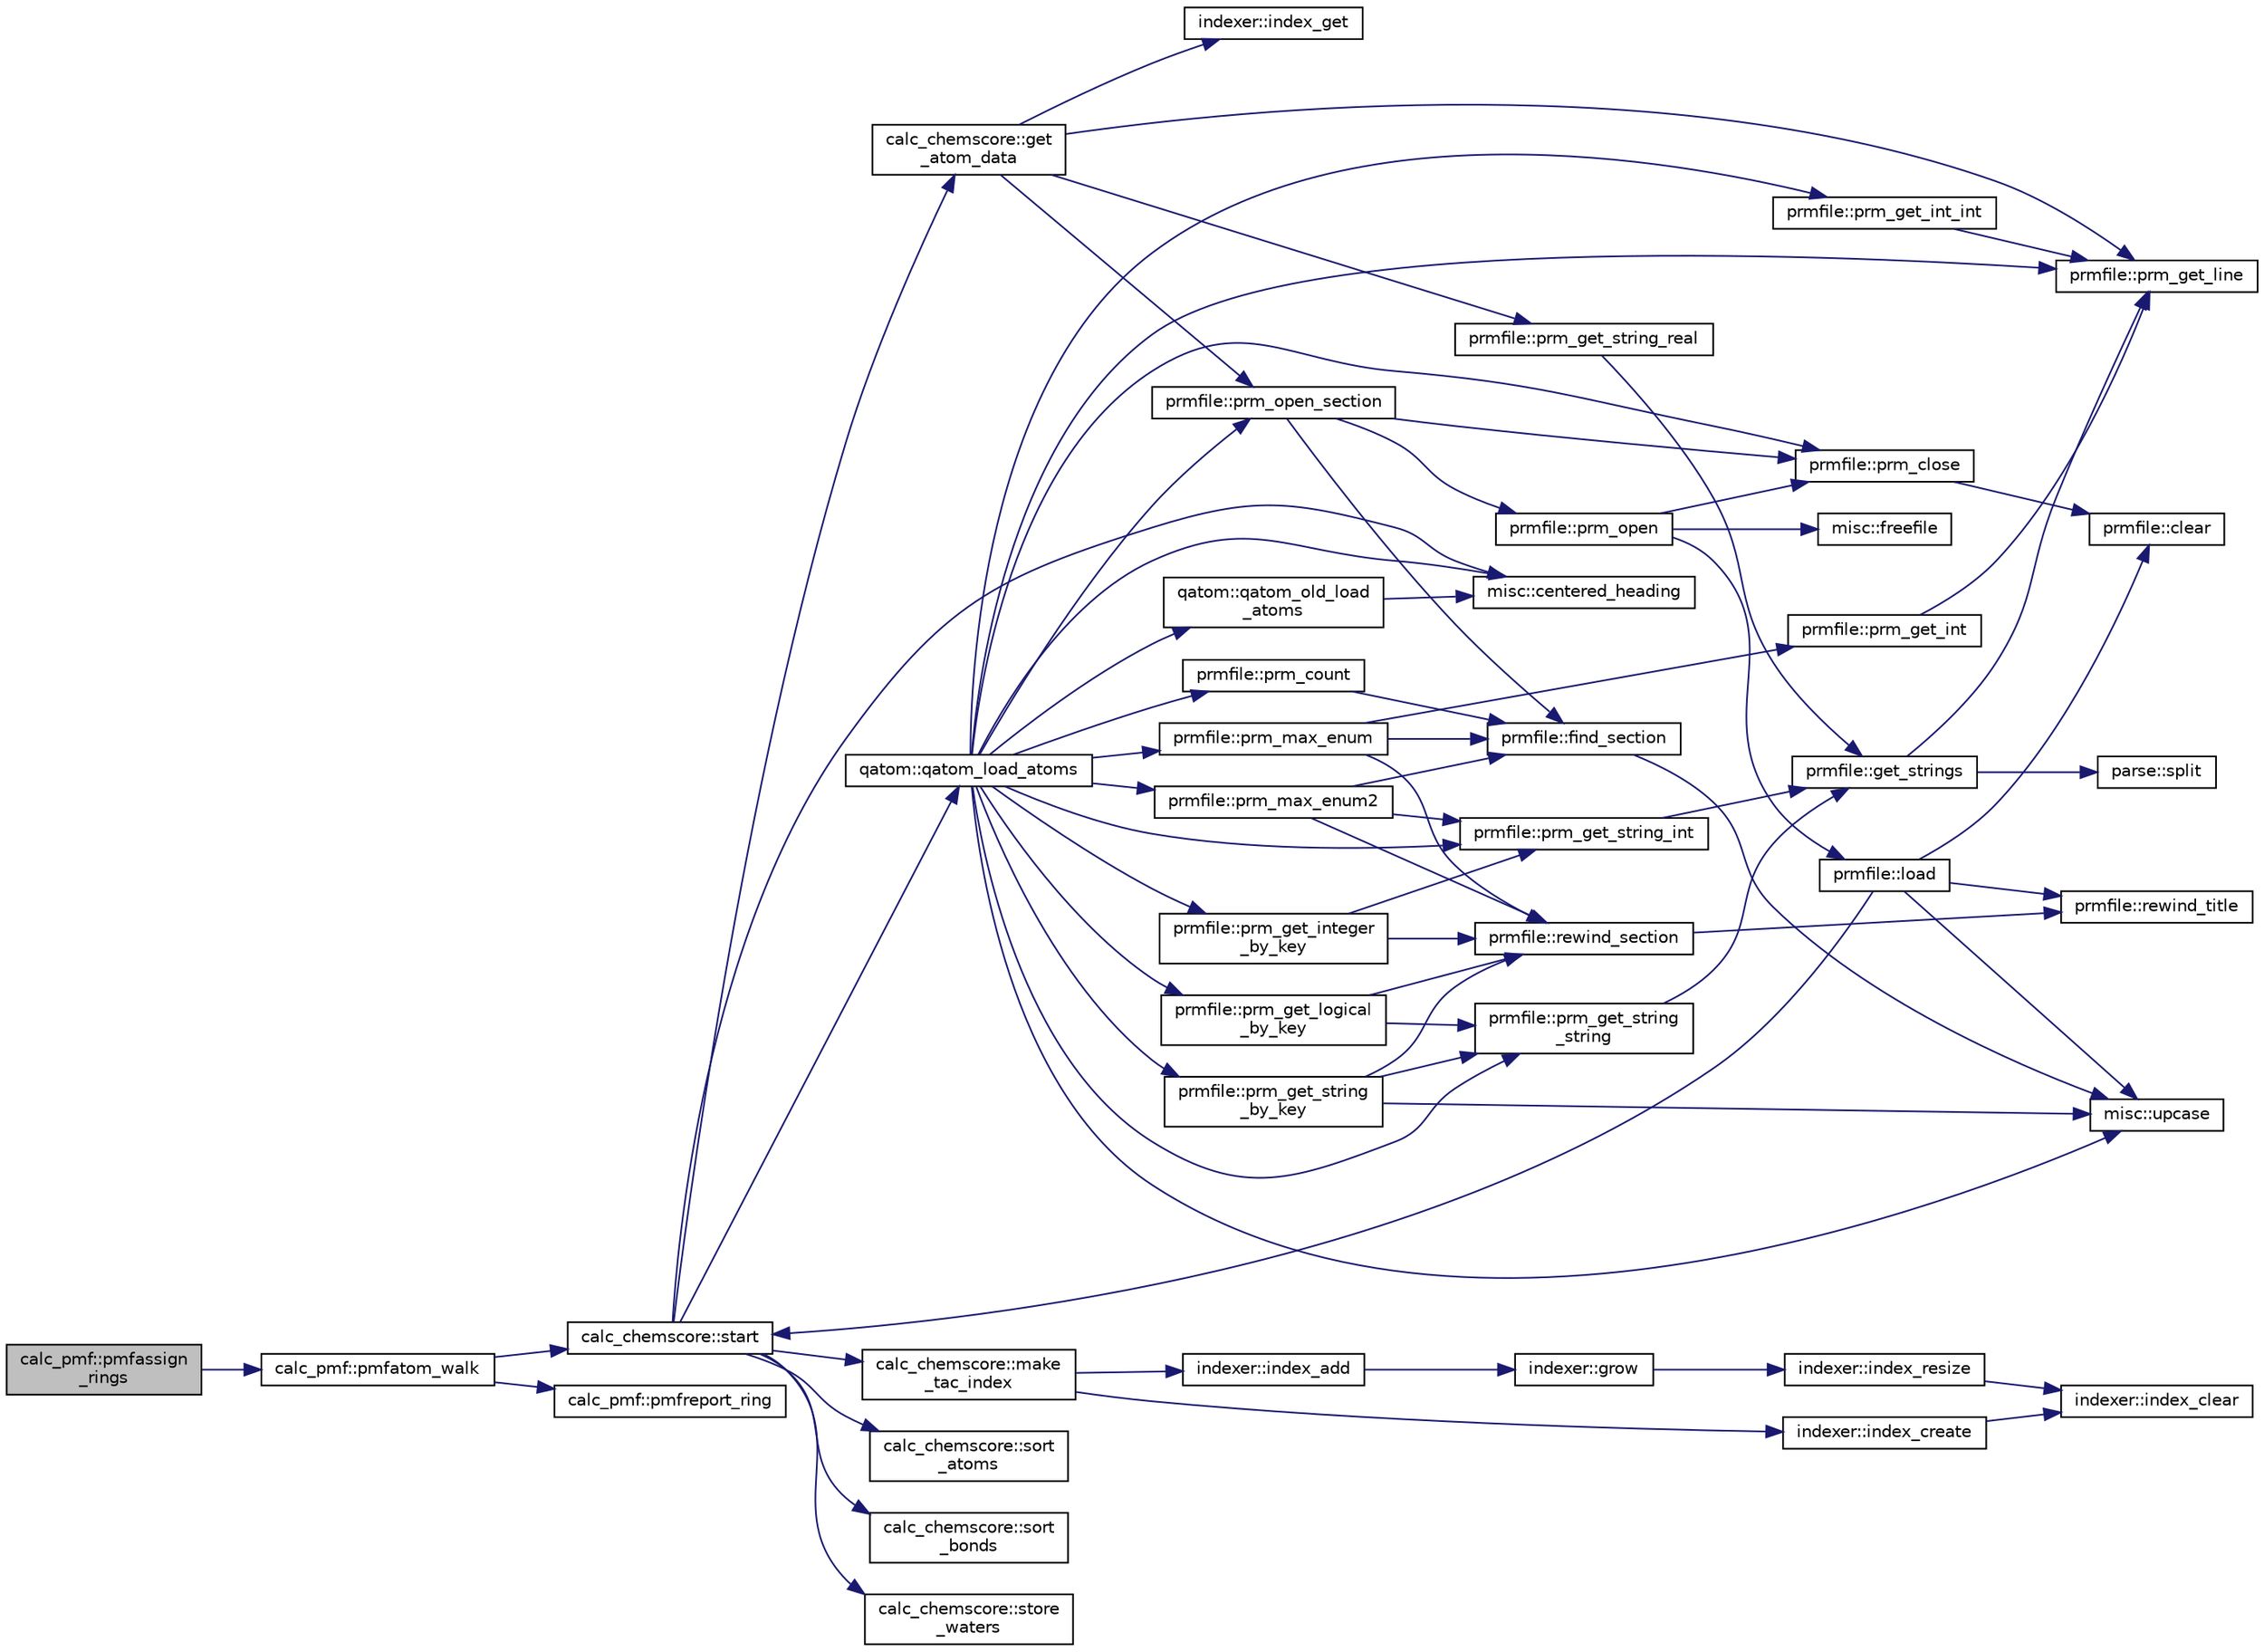 digraph "calc_pmf::pmfassign_rings"
{
  edge [fontname="Helvetica",fontsize="10",labelfontname="Helvetica",labelfontsize="10"];
  node [fontname="Helvetica",fontsize="10",shape=record];
  rankdir="LR";
  Node1 [label="calc_pmf::pmfassign\l_rings",height=0.2,width=0.4,color="black", fillcolor="grey75", style="filled" fontcolor="black"];
  Node1 -> Node2 [color="midnightblue",fontsize="10",style="solid"];
  Node2 [label="calc_pmf::pmfatom_walk",height=0.2,width=0.4,color="black", fillcolor="white", style="filled",URL="$classcalc__pmf.html#a589d5b6b9d660657938509169a92ac1c"];
  Node2 -> Node3 [color="midnightblue",fontsize="10",style="solid"];
  Node3 [label="calc_chemscore::start",height=0.2,width=0.4,color="black", fillcolor="white", style="filled",URL="$classcalc__chemscore.html#af43d8e5ae35fc5fd588eae032d48cb51"];
  Node3 -> Node4 [color="midnightblue",fontsize="10",style="solid"];
  Node4 [label="misc::centered_heading",height=0.2,width=0.4,color="black", fillcolor="white", style="filled",URL="$classmisc.html#ac616bbb70212f3216e099c51f3c217f9"];
  Node3 -> Node5 [color="midnightblue",fontsize="10",style="solid"];
  Node5 [label="calc_chemscore::get\l_atom_data",height=0.2,width=0.4,color="black", fillcolor="white", style="filled",URL="$classcalc__chemscore.html#a4f53ad3d13e7c23d47c94a6a882e6bd8"];
  Node5 -> Node6 [color="midnightblue",fontsize="10",style="solid"];
  Node6 [label="indexer::index_get",height=0.2,width=0.4,color="black", fillcolor="white", style="filled",URL="$classindexer.html#a3b93040983a622421fa918a6af566c93"];
  Node5 -> Node7 [color="midnightblue",fontsize="10",style="solid"];
  Node7 [label="prmfile::prm_get_line",height=0.2,width=0.4,color="black", fillcolor="white", style="filled",URL="$classprmfile.html#a36840b95034f748e9cd891b86649f690"];
  Node5 -> Node8 [color="midnightblue",fontsize="10",style="solid"];
  Node8 [label="prmfile::prm_get_string_real",height=0.2,width=0.4,color="black", fillcolor="white", style="filled",URL="$classprmfile.html#a7d278e2532151a89967338fcbe5330dd"];
  Node8 -> Node9 [color="midnightblue",fontsize="10",style="solid"];
  Node9 [label="prmfile::get_strings",height=0.2,width=0.4,color="black", fillcolor="white", style="filled",URL="$classprmfile.html#a6b7898805f9d12f29429016f458315dd"];
  Node9 -> Node7 [color="midnightblue",fontsize="10",style="solid"];
  Node9 -> Node10 [color="midnightblue",fontsize="10",style="solid"];
  Node10 [label="parse::split",height=0.2,width=0.4,color="black", fillcolor="white", style="filled",URL="$classparse.html#a431f0c36309d6174287bde5e4d0e78e8"];
  Node5 -> Node11 [color="midnightblue",fontsize="10",style="solid"];
  Node11 [label="prmfile::prm_open_section",height=0.2,width=0.4,color="black", fillcolor="white", style="filled",URL="$classprmfile.html#a1507dcebf8d6f53a6493b1e63d9c9387"];
  Node11 -> Node12 [color="midnightblue",fontsize="10",style="solid"];
  Node12 [label="prmfile::prm_open",height=0.2,width=0.4,color="black", fillcolor="white", style="filled",URL="$classprmfile.html#a6b78c5340e15c981cec460e03a76b440"];
  Node12 -> Node13 [color="midnightblue",fontsize="10",style="solid"];
  Node13 [label="prmfile::prm_close",height=0.2,width=0.4,color="black", fillcolor="white", style="filled",URL="$classprmfile.html#a7fa3b9441106f011cc0b3fa6953b8cb2"];
  Node13 -> Node14 [color="midnightblue",fontsize="10",style="solid"];
  Node14 [label="prmfile::clear",height=0.2,width=0.4,color="black", fillcolor="white", style="filled",URL="$classprmfile.html#a4ddcca5f77bf3e4414cfdf2b227f59a3"];
  Node12 -> Node15 [color="midnightblue",fontsize="10",style="solid"];
  Node15 [label="misc::freefile",height=0.2,width=0.4,color="black", fillcolor="white", style="filled",URL="$classmisc.html#aaa874447823dfa2d2c7fcf6eb80ebd70"];
  Node12 -> Node16 [color="midnightblue",fontsize="10",style="solid"];
  Node16 [label="prmfile::load",height=0.2,width=0.4,color="black", fillcolor="white", style="filled",URL="$classprmfile.html#acce15d60959fb0d53e604d35518b4f1f"];
  Node16 -> Node14 [color="midnightblue",fontsize="10",style="solid"];
  Node16 -> Node3 [color="midnightblue",fontsize="10",style="solid"];
  Node16 -> Node17 [color="midnightblue",fontsize="10",style="solid"];
  Node17 [label="misc::upcase",height=0.2,width=0.4,color="black", fillcolor="white", style="filled",URL="$classmisc.html#a3d25ef800766f590365955680ff3ba2c"];
  Node16 -> Node18 [color="midnightblue",fontsize="10",style="solid"];
  Node18 [label="prmfile::rewind_title",height=0.2,width=0.4,color="black", fillcolor="white", style="filled",URL="$classprmfile.html#a157cbf5c68e76d1e77abc81f8dee85cb"];
  Node11 -> Node13 [color="midnightblue",fontsize="10",style="solid"];
  Node11 -> Node19 [color="midnightblue",fontsize="10",style="solid"];
  Node19 [label="prmfile::find_section",height=0.2,width=0.4,color="black", fillcolor="white", style="filled",URL="$classprmfile.html#a8c291db6f5a0ead5412d28f67b838616"];
  Node19 -> Node17 [color="midnightblue",fontsize="10",style="solid"];
  Node3 -> Node20 [color="midnightblue",fontsize="10",style="solid"];
  Node20 [label="calc_chemscore::make\l_tac_index",height=0.2,width=0.4,color="black", fillcolor="white", style="filled",URL="$classcalc__chemscore.html#a4bb62e49849feeae28e33973facd130e"];
  Node20 -> Node21 [color="midnightblue",fontsize="10",style="solid"];
  Node21 [label="indexer::index_add",height=0.2,width=0.4,color="black", fillcolor="white", style="filled",URL="$classindexer.html#a3881b2e3e31c5a3e188e90ad8bc96405"];
  Node21 -> Node22 [color="midnightblue",fontsize="10",style="solid"];
  Node22 [label="indexer::grow",height=0.2,width=0.4,color="black", fillcolor="white", style="filled",URL="$classindexer.html#ab6c32d13a4bcca7f5411d6d097cf5cd8"];
  Node22 -> Node23 [color="midnightblue",fontsize="10",style="solid"];
  Node23 [label="indexer::index_resize",height=0.2,width=0.4,color="black", fillcolor="white", style="filled",URL="$classindexer.html#a4c6bb664b3ca6a455aedaed8b6e501fd"];
  Node23 -> Node24 [color="midnightblue",fontsize="10",style="solid"];
  Node24 [label="indexer::index_clear",height=0.2,width=0.4,color="black", fillcolor="white", style="filled",URL="$classindexer.html#ac760937d1c86952d78fe2f8ee82c0264"];
  Node20 -> Node25 [color="midnightblue",fontsize="10",style="solid"];
  Node25 [label="indexer::index_create",height=0.2,width=0.4,color="black", fillcolor="white", style="filled",URL="$classindexer.html#aa83f2bc15a2dfefd22f4fe96975fd213"];
  Node25 -> Node24 [color="midnightblue",fontsize="10",style="solid"];
  Node3 -> Node26 [color="midnightblue",fontsize="10",style="solid"];
  Node26 [label="qatom::qatom_load_atoms",height=0.2,width=0.4,color="black", fillcolor="white", style="filled",URL="$classqatom.html#a00e760eda3603bb0bd51f6f84a4e5c9b"];
  Node26 -> Node4 [color="midnightblue",fontsize="10",style="solid"];
  Node26 -> Node11 [color="midnightblue",fontsize="10",style="solid"];
  Node26 -> Node13 [color="midnightblue",fontsize="10",style="solid"];
  Node26 -> Node27 [color="midnightblue",fontsize="10",style="solid"];
  Node27 [label="qatom::qatom_old_load\l_atoms",height=0.2,width=0.4,color="black", fillcolor="white", style="filled",URL="$classqatom.html#aa3713b065bf60ea863b49aeaa868bc4f"];
  Node27 -> Node4 [color="midnightblue",fontsize="10",style="solid"];
  Node26 -> Node28 [color="midnightblue",fontsize="10",style="solid"];
  Node28 [label="prmfile::prm_get_integer\l_by_key",height=0.2,width=0.4,color="black", fillcolor="white", style="filled",URL="$classprmfile.html#a75844b849bdcabee3c914364c5749a6e"];
  Node28 -> Node29 [color="midnightblue",fontsize="10",style="solid"];
  Node29 [label="prmfile::prm_get_string_int",height=0.2,width=0.4,color="black", fillcolor="white", style="filled",URL="$classprmfile.html#a99dca731331b0490365d5bd62ca23522"];
  Node29 -> Node9 [color="midnightblue",fontsize="10",style="solid"];
  Node28 -> Node30 [color="midnightblue",fontsize="10",style="solid"];
  Node30 [label="prmfile::rewind_section",height=0.2,width=0.4,color="black", fillcolor="white", style="filled",URL="$classprmfile.html#a68b37b73bf2bf18973a18c91bee024a2"];
  Node30 -> Node18 [color="midnightblue",fontsize="10",style="solid"];
  Node26 -> Node31 [color="midnightblue",fontsize="10",style="solid"];
  Node31 [label="prmfile::prm_get_logical\l_by_key",height=0.2,width=0.4,color="black", fillcolor="white", style="filled",URL="$classprmfile.html#ab4e68bd87b05047488e4955bf1987e49"];
  Node31 -> Node32 [color="midnightblue",fontsize="10",style="solid"];
  Node32 [label="prmfile::prm_get_string\l_string",height=0.2,width=0.4,color="black", fillcolor="white", style="filled",URL="$classprmfile.html#a528818d48715859b36c9ff1541fef09b"];
  Node32 -> Node9 [color="midnightblue",fontsize="10",style="solid"];
  Node31 -> Node30 [color="midnightblue",fontsize="10",style="solid"];
  Node26 -> Node33 [color="midnightblue",fontsize="10",style="solid"];
  Node33 [label="prmfile::prm_get_string\l_by_key",height=0.2,width=0.4,color="black", fillcolor="white", style="filled",URL="$classprmfile.html#ad25ff6cce56fff86eef62e6b7e724fc2"];
  Node33 -> Node17 [color="midnightblue",fontsize="10",style="solid"];
  Node33 -> Node32 [color="midnightblue",fontsize="10",style="solid"];
  Node33 -> Node30 [color="midnightblue",fontsize="10",style="solid"];
  Node26 -> Node34 [color="midnightblue",fontsize="10",style="solid"];
  Node34 [label="prmfile::prm_count",height=0.2,width=0.4,color="black", fillcolor="white", style="filled",URL="$classprmfile.html#a2bc210de47b568a5647b46ae9931acf3"];
  Node34 -> Node19 [color="midnightblue",fontsize="10",style="solid"];
  Node26 -> Node7 [color="midnightblue",fontsize="10",style="solid"];
  Node26 -> Node35 [color="midnightblue",fontsize="10",style="solid"];
  Node35 [label="prmfile::prm_max_enum",height=0.2,width=0.4,color="black", fillcolor="white", style="filled",URL="$classprmfile.html#a55637c6b964b51c43ac6ace6a0da6d9d"];
  Node35 -> Node19 [color="midnightblue",fontsize="10",style="solid"];
  Node35 -> Node36 [color="midnightblue",fontsize="10",style="solid"];
  Node36 [label="prmfile::prm_get_int",height=0.2,width=0.4,color="black", fillcolor="white", style="filled",URL="$classprmfile.html#ab89261115f9eb498340c47dfe846e053"];
  Node36 -> Node7 [color="midnightblue",fontsize="10",style="solid"];
  Node35 -> Node30 [color="midnightblue",fontsize="10",style="solid"];
  Node26 -> Node37 [color="midnightblue",fontsize="10",style="solid"];
  Node37 [label="prmfile::prm_get_int_int",height=0.2,width=0.4,color="black", fillcolor="white", style="filled",URL="$classprmfile.html#af1ddae608e4ee57a36e58b56a98865a7"];
  Node37 -> Node7 [color="midnightblue",fontsize="10",style="solid"];
  Node26 -> Node38 [color="midnightblue",fontsize="10",style="solid"];
  Node38 [label="prmfile::prm_max_enum2",height=0.2,width=0.4,color="black", fillcolor="white", style="filled",URL="$classprmfile.html#aa8d0a18173929a68b0b4e5e2c623be86"];
  Node38 -> Node19 [color="midnightblue",fontsize="10",style="solid"];
  Node38 -> Node29 [color="midnightblue",fontsize="10",style="solid"];
  Node38 -> Node30 [color="midnightblue",fontsize="10",style="solid"];
  Node26 -> Node29 [color="midnightblue",fontsize="10",style="solid"];
  Node26 -> Node17 [color="midnightblue",fontsize="10",style="solid"];
  Node26 -> Node32 [color="midnightblue",fontsize="10",style="solid"];
  Node3 -> Node39 [color="midnightblue",fontsize="10",style="solid"];
  Node39 [label="calc_chemscore::sort\l_atoms",height=0.2,width=0.4,color="black", fillcolor="white", style="filled",URL="$classcalc__chemscore.html#a5612ee8ef3d2f944d4d10d6fd62e86f0"];
  Node3 -> Node40 [color="midnightblue",fontsize="10",style="solid"];
  Node40 [label="calc_chemscore::sort\l_bonds",height=0.2,width=0.4,color="black", fillcolor="white", style="filled",URL="$classcalc__chemscore.html#a02f4a93c7e3a6a2621b7574617ce0775"];
  Node3 -> Node41 [color="midnightblue",fontsize="10",style="solid"];
  Node41 [label="calc_chemscore::store\l_waters",height=0.2,width=0.4,color="black", fillcolor="white", style="filled",URL="$classcalc__chemscore.html#a9ee63e29d215e66459adea3d67c95cfc"];
  Node2 -> Node42 [color="midnightblue",fontsize="10",style="solid"];
  Node42 [label="calc_pmf::pmfreport_ring",height=0.2,width=0.4,color="black", fillcolor="white", style="filled",URL="$classcalc__pmf.html#a76cde5345e2a89aa59e0c6aea4555112"];
}
